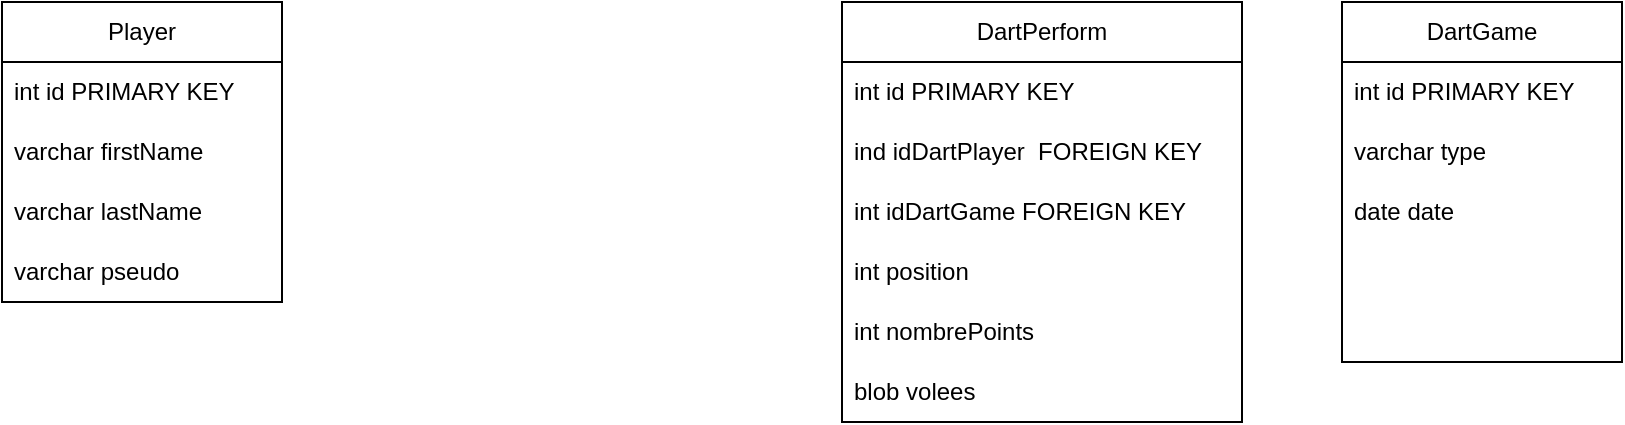 <mxfile version="24.7.13">
  <diagram name="Page-1" id="f6Tct9wvdh5q78JJMQ8t">
    <mxGraphModel dx="1874" dy="542" grid="1" gridSize="10" guides="1" tooltips="1" connect="1" arrows="1" fold="1" page="1" pageScale="1" pageWidth="850" pageHeight="1100" math="0" shadow="0">
      <root>
        <mxCell id="0" />
        <mxCell id="1" parent="0" />
        <mxCell id="e292_VB2u6ASVrqyzDby-1" value="Player" style="swimlane;fontStyle=0;childLayout=stackLayout;horizontal=1;startSize=30;horizontalStack=0;resizeParent=1;resizeParentMax=0;resizeLast=0;collapsible=1;marginBottom=0;whiteSpace=wrap;html=1;" parent="1" vertex="1">
          <mxGeometry x="-210" y="160" width="140" height="150" as="geometry" />
        </mxCell>
        <mxCell id="e292_VB2u6ASVrqyzDby-2" value="&lt;div&gt;int id PRIMARY KEY&lt;/div&gt;" style="text;strokeColor=none;fillColor=none;align=left;verticalAlign=middle;spacingLeft=4;spacingRight=4;overflow=hidden;points=[[0,0.5],[1,0.5]];portConstraint=eastwest;rotatable=0;whiteSpace=wrap;html=1;" parent="e292_VB2u6ASVrqyzDby-1" vertex="1">
          <mxGeometry y="30" width="140" height="30" as="geometry" />
        </mxCell>
        <mxCell id="e292_VB2u6ASVrqyzDby-3" value="varchar firstName" style="text;strokeColor=none;fillColor=none;align=left;verticalAlign=middle;spacingLeft=4;spacingRight=4;overflow=hidden;points=[[0,0.5],[1,0.5]];portConstraint=eastwest;rotatable=0;whiteSpace=wrap;html=1;" parent="e292_VB2u6ASVrqyzDby-1" vertex="1">
          <mxGeometry y="60" width="140" height="30" as="geometry" />
        </mxCell>
        <mxCell id="e292_VB2u6ASVrqyzDby-4" value="&lt;div&gt;varchar lastName&lt;/div&gt;" style="text;strokeColor=none;fillColor=none;align=left;verticalAlign=middle;spacingLeft=4;spacingRight=4;overflow=hidden;points=[[0,0.5],[1,0.5]];portConstraint=eastwest;rotatable=0;whiteSpace=wrap;html=1;" parent="e292_VB2u6ASVrqyzDby-1" vertex="1">
          <mxGeometry y="90" width="140" height="30" as="geometry" />
        </mxCell>
        <mxCell id="e292_VB2u6ASVrqyzDby-5" value="varchar pseudo" style="text;strokeColor=none;fillColor=none;align=left;verticalAlign=middle;spacingLeft=4;spacingRight=4;overflow=hidden;points=[[0,0.5],[1,0.5]];portConstraint=eastwest;rotatable=0;whiteSpace=wrap;html=1;" parent="e292_VB2u6ASVrqyzDby-1" vertex="1">
          <mxGeometry y="120" width="140" height="30" as="geometry" />
        </mxCell>
        <mxCell id="e292_VB2u6ASVrqyzDby-6" value="DartGame" style="swimlane;fontStyle=0;childLayout=stackLayout;horizontal=1;startSize=30;horizontalStack=0;resizeParent=1;resizeParentMax=0;resizeLast=0;collapsible=1;marginBottom=0;whiteSpace=wrap;html=1;" parent="1" vertex="1">
          <mxGeometry x="460" y="160" width="140" height="180" as="geometry" />
        </mxCell>
        <mxCell id="e292_VB2u6ASVrqyzDby-7" value="int id PRIMARY KEY" style="text;strokeColor=none;fillColor=none;align=left;verticalAlign=middle;spacingLeft=4;spacingRight=4;overflow=hidden;points=[[0,0.5],[1,0.5]];portConstraint=eastwest;rotatable=0;whiteSpace=wrap;html=1;" parent="e292_VB2u6ASVrqyzDby-6" vertex="1">
          <mxGeometry y="30" width="140" height="30" as="geometry" />
        </mxCell>
        <mxCell id="e292_VB2u6ASVrqyzDby-8" value="varchar type" style="text;strokeColor=none;fillColor=none;align=left;verticalAlign=middle;spacingLeft=4;spacingRight=4;overflow=hidden;points=[[0,0.5],[1,0.5]];portConstraint=eastwest;rotatable=0;whiteSpace=wrap;html=1;" parent="e292_VB2u6ASVrqyzDby-6" vertex="1">
          <mxGeometry y="60" width="140" height="30" as="geometry" />
        </mxCell>
        <mxCell id="e292_VB2u6ASVrqyzDby-9" value="date date" style="text;strokeColor=none;fillColor=none;align=left;verticalAlign=middle;spacingLeft=4;spacingRight=4;overflow=hidden;points=[[0,0.5],[1,0.5]];portConstraint=eastwest;rotatable=0;whiteSpace=wrap;html=1;" parent="e292_VB2u6ASVrqyzDby-6" vertex="1">
          <mxGeometry y="90" width="140" height="30" as="geometry" />
        </mxCell>
        <mxCell id="e292_VB2u6ASVrqyzDby-10" style="text;strokeColor=none;fillColor=none;align=left;verticalAlign=middle;spacingLeft=4;spacingRight=4;overflow=hidden;points=[[0,0.5],[1,0.5]];portConstraint=eastwest;rotatable=0;whiteSpace=wrap;html=1;" parent="e292_VB2u6ASVrqyzDby-6" vertex="1">
          <mxGeometry y="120" width="140" height="30" as="geometry" />
        </mxCell>
        <mxCell id="e292_VB2u6ASVrqyzDby-11" style="text;strokeColor=none;fillColor=none;align=left;verticalAlign=middle;spacingLeft=4;spacingRight=4;overflow=hidden;points=[[0,0.5],[1,0.5]];portConstraint=eastwest;rotatable=0;whiteSpace=wrap;html=1;" parent="e292_VB2u6ASVrqyzDby-6" vertex="1">
          <mxGeometry y="150" width="140" height="30" as="geometry" />
        </mxCell>
        <mxCell id="e292_VB2u6ASVrqyzDby-12" value="DartPerform" style="swimlane;fontStyle=0;childLayout=stackLayout;horizontal=1;startSize=30;horizontalStack=0;resizeParent=1;resizeParentMax=0;resizeLast=0;collapsible=1;marginBottom=0;whiteSpace=wrap;html=1;" parent="1" vertex="1">
          <mxGeometry x="210" y="160" width="200" height="210" as="geometry" />
        </mxCell>
        <mxCell id="e292_VB2u6ASVrqyzDby-13" value="int id PRIMARY KEY" style="text;strokeColor=none;fillColor=none;align=left;verticalAlign=middle;spacingLeft=4;spacingRight=4;overflow=hidden;points=[[0,0.5],[1,0.5]];portConstraint=eastwest;rotatable=0;whiteSpace=wrap;html=1;" parent="e292_VB2u6ASVrqyzDby-12" vertex="1">
          <mxGeometry y="30" width="200" height="30" as="geometry" />
        </mxCell>
        <mxCell id="e292_VB2u6ASVrqyzDby-14" value="ind idDartPlayer&amp;nbsp; FOREIGN KEY" style="text;strokeColor=none;fillColor=none;align=left;verticalAlign=middle;spacingLeft=4;spacingRight=4;overflow=hidden;points=[[0,0.5],[1,0.5]];portConstraint=eastwest;rotatable=0;whiteSpace=wrap;html=1;" parent="e292_VB2u6ASVrqyzDby-12" vertex="1">
          <mxGeometry y="60" width="200" height="30" as="geometry" />
        </mxCell>
        <mxCell id="e292_VB2u6ASVrqyzDby-15" value="int idDartGame FOREIGN KEY" style="text;strokeColor=none;fillColor=none;align=left;verticalAlign=middle;spacingLeft=4;spacingRight=4;overflow=hidden;points=[[0,0.5],[1,0.5]];portConstraint=eastwest;rotatable=0;whiteSpace=wrap;html=1;" parent="e292_VB2u6ASVrqyzDby-12" vertex="1">
          <mxGeometry y="90" width="200" height="30" as="geometry" />
        </mxCell>
        <mxCell id="e292_VB2u6ASVrqyzDby-18" value="int position" style="text;strokeColor=none;fillColor=none;align=left;verticalAlign=middle;spacingLeft=4;spacingRight=4;overflow=hidden;points=[[0,0.5],[1,0.5]];portConstraint=eastwest;rotatable=0;whiteSpace=wrap;html=1;" parent="e292_VB2u6ASVrqyzDby-12" vertex="1">
          <mxGeometry y="120" width="200" height="30" as="geometry" />
        </mxCell>
        <mxCell id="e292_VB2u6ASVrqyzDby-17" value="int nombrePoints" style="text;strokeColor=none;fillColor=none;align=left;verticalAlign=middle;spacingLeft=4;spacingRight=4;overflow=hidden;points=[[0,0.5],[1,0.5]];portConstraint=eastwest;rotatable=0;whiteSpace=wrap;html=1;" parent="e292_VB2u6ASVrqyzDby-12" vertex="1">
          <mxGeometry y="150" width="200" height="30" as="geometry" />
        </mxCell>
        <mxCell id="e292_VB2u6ASVrqyzDby-16" value="blob volees" style="text;strokeColor=none;fillColor=none;align=left;verticalAlign=middle;spacingLeft=4;spacingRight=4;overflow=hidden;points=[[0,0.5],[1,0.5]];portConstraint=eastwest;rotatable=0;whiteSpace=wrap;html=1;" parent="e292_VB2u6ASVrqyzDby-12" vertex="1">
          <mxGeometry y="180" width="200" height="30" as="geometry" />
        </mxCell>
      </root>
    </mxGraphModel>
  </diagram>
</mxfile>
